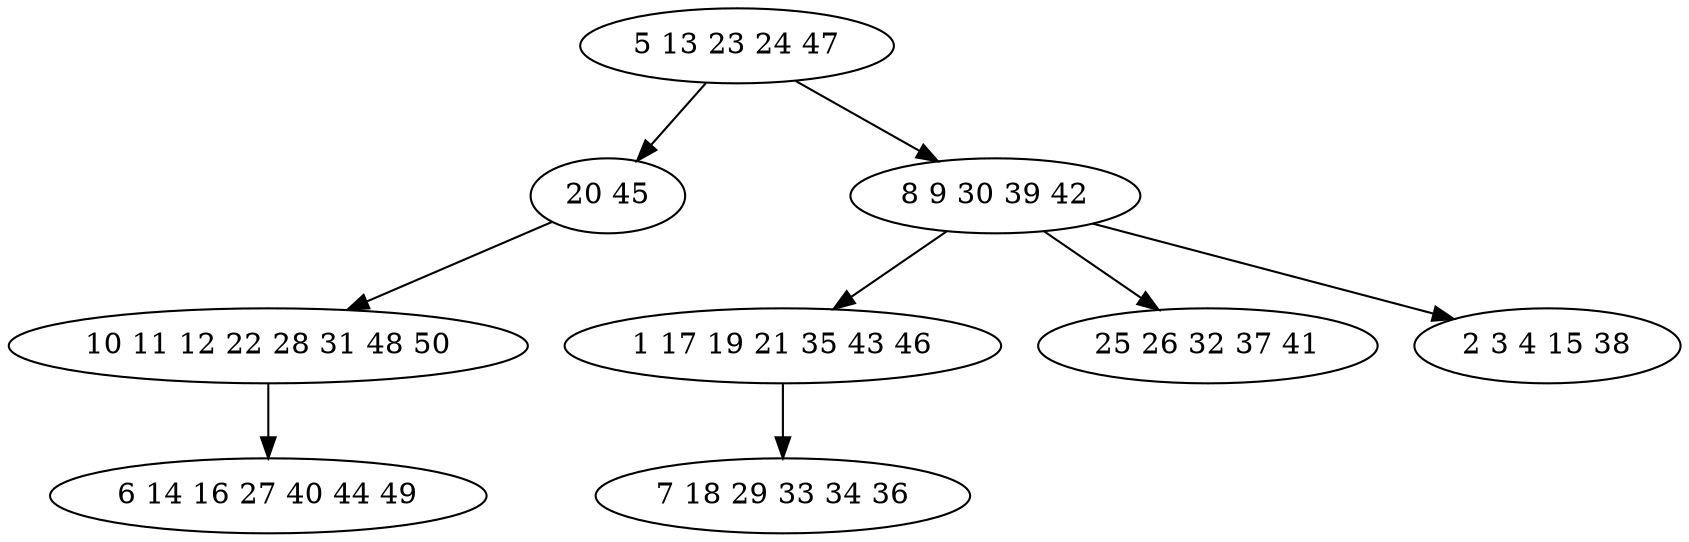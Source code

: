 digraph true_tree {
	"0" -> "1"
	"0" -> "2"
	"2" -> "3"
	"3" -> "4"
	"1" -> "5"
	"5" -> "6"
	"2" -> "7"
	"2" -> "8"
	"0" [label="5 13 23 24 47"];
	"1" [label="20 45"];
	"2" [label="8 9 30 39 42"];
	"3" [label="1 17 19 21 35 43 46"];
	"4" [label="7 18 29 33 34 36"];
	"5" [label="10 11 12 22 28 31 48 50"];
	"6" [label="6 14 16 27 40 44 49"];
	"7" [label="25 26 32 37 41"];
	"8" [label="2 3 4 15 38"];
}
